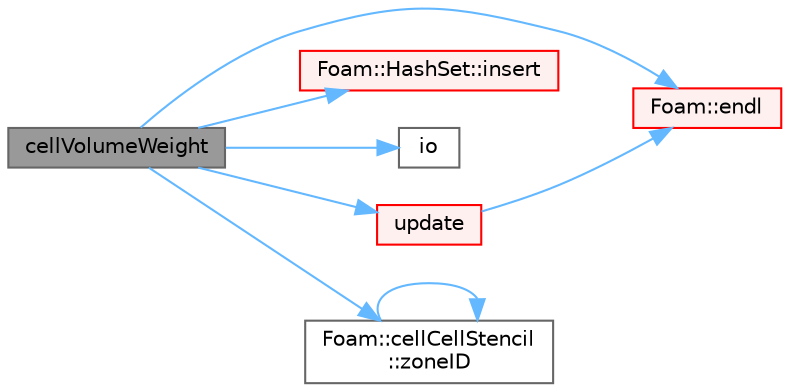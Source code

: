 digraph "cellVolumeWeight"
{
 // LATEX_PDF_SIZE
  bgcolor="transparent";
  edge [fontname=Helvetica,fontsize=10,labelfontname=Helvetica,labelfontsize=10];
  node [fontname=Helvetica,fontsize=10,shape=box,height=0.2,width=0.4];
  rankdir="LR";
  Node1 [id="Node000001",label="cellVolumeWeight",height=0.2,width=0.4,color="gray40", fillcolor="grey60", style="filled", fontcolor="black",tooltip=" "];
  Node1 -> Node2 [id="edge1_Node000001_Node000002",color="steelblue1",style="solid",tooltip=" "];
  Node2 [id="Node000002",label="Foam::endl",height=0.2,width=0.4,color="red", fillcolor="#FFF0F0", style="filled",URL="$namespaceFoam.html#a7d5eca45a323264dc5fe811500ebda47",tooltip=" "];
  Node1 -> Node6 [id="edge2_Node000001_Node000006",color="steelblue1",style="solid",tooltip=" "];
  Node6 [id="Node000006",label="Foam::HashSet::insert",height=0.2,width=0.4,color="red", fillcolor="#FFF0F0", style="filled",URL="$classFoam_1_1HashSet.html#a49f0753d9652681fc3a81f59951a0ad7",tooltip=" "];
  Node1 -> Node8 [id="edge3_Node000001_Node000008",color="steelblue1",style="solid",tooltip=" "];
  Node8 [id="Node000008",label="io",height=0.2,width=0.4,color="grey40", fillcolor="white", style="filled",URL="$lagrangian_2reactingParcelFoam_2createMeshesPostProcess_8H.html#a5b4575252c9e475bd8784f80e445a82d",tooltip=" "];
  Node1 -> Node9 [id="edge4_Node000001_Node000009",color="steelblue1",style="solid",tooltip=" "];
  Node9 [id="Node000009",label="update",height=0.2,width=0.4,color="red", fillcolor="#FFF0F0", style="filled",URL="$classFoam_1_1cellCellStencils_1_1cellVolumeWeight.html#aa2aac016e2bf7b5bd2b271786c2791aa",tooltip=" "];
  Node9 -> Node2 [id="edge5_Node000009_Node000002",color="steelblue1",style="solid",tooltip=" "];
  Node1 -> Node69 [id="edge6_Node000001_Node000069",color="steelblue1",style="solid",tooltip=" "];
  Node69 [id="Node000069",label="Foam::cellCellStencil\l::zoneID",height=0.2,width=0.4,color="grey40", fillcolor="white", style="filled",URL="$classFoam_1_1cellCellStencil.html#a7b86fd6e5139926776274b13d2fe1638",tooltip=" "];
  Node69 -> Node69 [id="edge7_Node000069_Node000069",color="steelblue1",style="solid",tooltip=" "];
}
